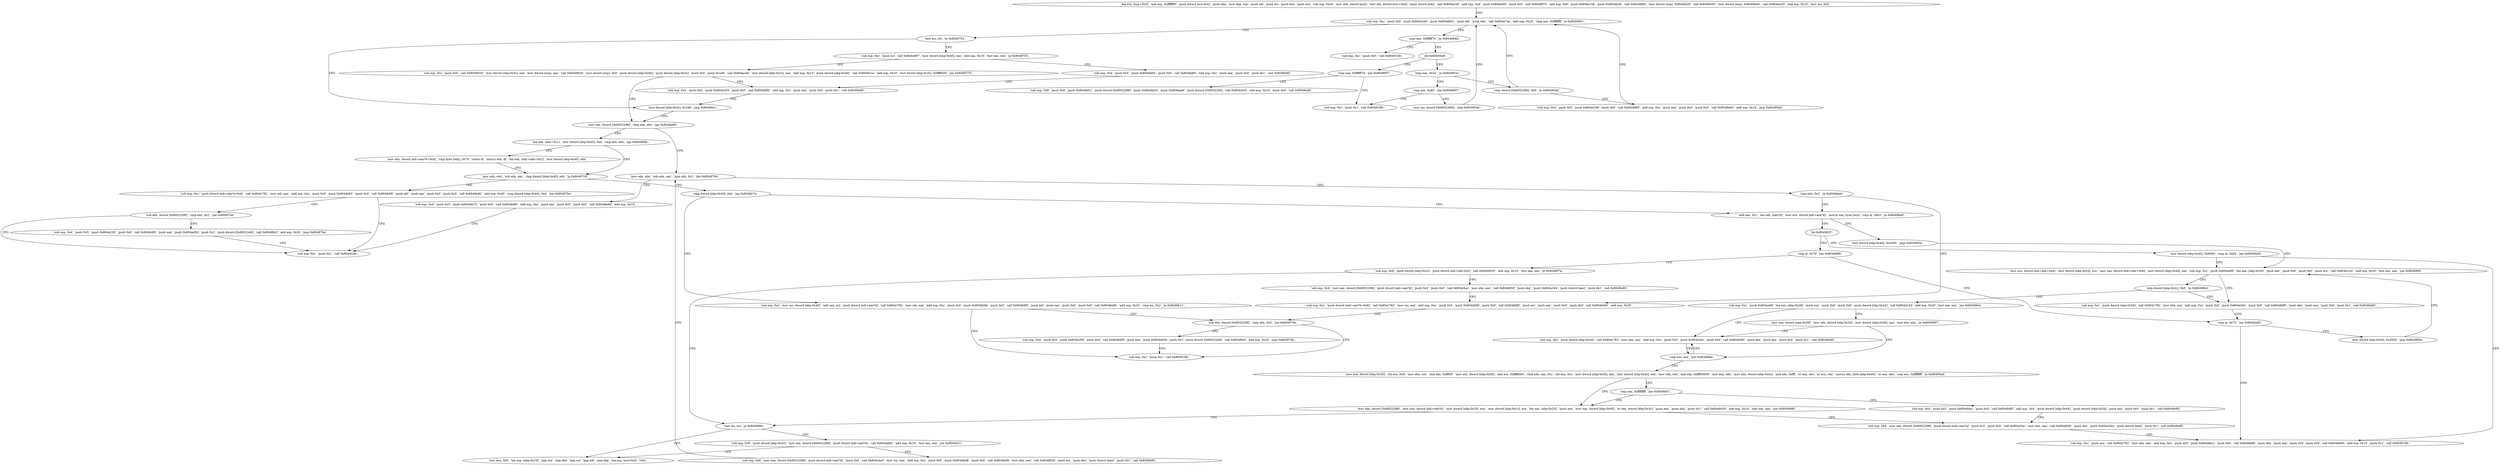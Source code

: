 digraph "func" {
"134518090" [label = "'lea ecx, [esp+0x4]', 'and esp, 0xfffffff0', 'push dword [ecx-0x4]', 'push ebp', 'mov ebp, esp', 'push edi', 'push esi', 'push ebx', 'push ecx', 'sub esp, 0x54', 'mov ebx, dword [ecx]', 'mov edi, dword [ecx+0x4]', 'push dword [edi]', 'call 0x804ae36', 'add esp, 0x8', 'push 0x804e46f', 'push 0x6', 'call 0x8048f70', 'add esp, 0x8', 'push 0x804e158', 'push 0x804db28', 'call 0x8048fd0', 'mov dword [esp], 0x804db28', 'call 0x8048e00', 'mov dword [esp], 0x8049b60', 'call 0x804da20', 'add esp, 0x10', 'mov esi, 0x0', " ]
"134518187" [label = "'sub esp, 0xc', 'push 0x0', 'push 0x804e2e0', 'push 0x804db61', 'push edi', 'push ebx', 'call 0x804a7ea', 'add esp, 0x20', 'cmp eax, 0xffffffff', 'je 0x8049661', " ]
"134518369" [label = "'test esi, esi', 'je 0x8049791', " ]
"134518673" [label = "'mov dword [ebp-0x3c], 0x1b6', 'jmp 0x80496cc', " ]
"134518377" [label = "'sub esp, 0xc', 'push esi', 'call 0x804a987', 'mov dword [ebp-0x40], eax', 'add esp, 0x10', 'test eax, eax', 'je 0x8049755', " ]
"134518221" [label = "'cmp eax, 0xffffff7e', 'je 0x804964d', " ]
"134518349" [label = "'sub esp, 0xc', 'push 0x0', 'call 0x804918b', " ]
"134518228" [label = "'jle 0x80495e8', " ]
"134518476" [label = "'mov eax, dword [0x8052298]', 'cmp eax, ebx', 'jge 0x8049a68', " ]
"134518613" [label = "'sub esp, 0x4', 'push 0x5', 'push 0x804db65', 'push 0x0', 'call 0x8048df0', 'add esp, 0xc', 'push eax', 'push 0x0', 'push 0x1', 'call 0x8048e80', " ]
"134518400" [label = "'sub esp, 0xc', 'push 0x0', 'call 0x8049020', 'mov dword [ebp-0x3c], eax', 'mov dword [esp], eax', 'call 0x8049020', 'mov dword [esp], 0x0', 'push dword [ebp-0x40]', 'push dword [ebp-0x3c]', 'push 0x0', 'push 0x1b6', 'call 0x804acdb', 'mov dword [ebp-0x3c], eax', 'add esp, 0x14', 'push dword [ebp-0x40]', 'call 0x8049c1e', 'add esp, 0x10', 'test dword [ebp-0x3c], 0xfffffe00', 'jne 0x8049773', " ]
"134518248" [label = "'cmp eax, 0xffffff7d', 'jne 0x8049657', " ]
"134518230" [label = "'cmp eax, 0x5a', 'je 0x804961e', " ]
"134519400" [label = "'mov edx, ebx', 'sub edx, eax', 'cmp edx, 0x1', 'jbe 0x804979d', " ]
"134518489" [label = "'lea edx, [eax+0x1]', 'mov dword [ebp-0x40], 0x4', 'cmp edx, ebx', 'jge 0x80496fb', " ]
"134518643" [label = "'sub esp, 0x4', 'push 0x5', 'push 0x804e204', 'push 0x0', 'call 0x8048df0', 'add esp, 0xc', 'push eax', 'push 0x0', 'push 0x1', 'call 0x8048e80', " ]
"134518359" [label = "'sub esp, 0xc', 'push 0x1', 'call 0x804918b', " ]
"134518255" [label = "'sub esp, 0x8', 'push 0x0', 'push 0x804db51', 'push dword [0x8052288]', 'push 0x804db24', 'push 0x804daa8', 'push dword [0x80522f4]', 'call 0x804cbc5', 'add esp, 0x14', 'push 0x0', 'call 0x8048ed0', " ]
"134518302" [label = "'cmp dword [0x8052490], 0x0', 'je 0x80495ab', " ]
"134518235" [label = "'cmp eax, 0x6d', 'jne 0x8049657', " ]
"134518685" [label = "'sub esp, 0x4', 'push 0x5', 'push 0x804db72', 'push 0x0', 'call 0x8048df0', 'add esp, 0xc', 'push eax', 'push 0x0', 'push 0x0', 'call 0x8048e80', 'add esp, 0x10', " ]
"134519413" [label = "'cmp edx, 0x2', 'ja 0x8049ae4', " ]
"134518523" [label = "'mov edx, ebx', 'sub edx, eax', 'cmp dword [ebp-0x40], edx', 'ja 0x80497c8', " ]
"134518503" [label = "'mov edx, dword [edi+eax*4+0x4]', 'cmp byte [edx], 0x70', 'setne dl', 'movzx edx, dl', 'lea edx, [edx+edx+0x2]', 'mov dword [ebp-0x40], edx', " ]
"134518311" [label = "'sub esp, 0x4', 'push 0x5', 'push 0x804e1b8', 'push 0x0', 'call 0x8048df0', 'add esp, 0xc', 'push eax', 'push 0x0', 'push 0x0', 'call 0x8048e80', 'add esp, 0x10', 'jmp 0x80495ab', " ]
"134518240" [label = "'mov esi, dword [0x8052490]', 'jmp 0x80495ab', " ]
"134518718" [label = "'sub esp, 0xc', 'push 0x1', 'call 0x804918b', " ]
"134519524" [label = "'sub esp, 0xc', 'push dword [edi+eax*4+0x8]', 'call 0x804c782', 'mov esi, eax', 'add esp, 0xc', 'push 0x5', 'push 0x804db9b', 'push 0x0', 'call 0x8048df0', 'push esi', 'push eax', 'push 0x0', 'push 0x0', 'call 0x8048e80', 'add esp, 0x20', " ]
"134519418" [label = "'add eax, 0x1', 'lea edx, [eax*4]', 'mov ecx, dword [edi+eax*4]', 'movzx eax, byte [ecx]', 'cmp al, 0x63', 'je 0x80498a9', " ]
"134518728" [label = "'sub esp, 0xc', 'push dword [edi+ebx*4-0x4]', 'call 0x804c782', 'mov edi, eax', 'add esp, 0xc', 'push 0x5', 'push 0x804db82', 'push 0x0', 'call 0x8048df0', 'push edi', 'push eax', 'push 0x0', 'push 0x0', 'call 0x8048e80', 'add esp, 0x20', 'cmp dword [ebp-0x40], 0x4', 'jne 0x80497be', " ]
"134518536" [label = "'cmp dword [ebp-0x40], edx', 'jae 0x8049a7a', " ]
"134519569" [label = "'sub ebx, dword [0x8052298]', 'cmp ebx, 0x4', 'jne 0x804974b', " ]
"134518953" [label = "'mov dword [ebp-0x40], 0x2000', 'jmp 0x804983e', " ]
"134519442" [label = "'jle 0x804982f', " ]
"134518779" [label = "'sub ebx, dword [0x8052298]', 'cmp ebx, 0x2', 'jne 0x80497be', " ]
"134518545" [label = "'sub esp, 0xc', 'mov esi, dword [ebp-0x40]', 'add eax, esi', 'push dword [edi+eax*4]', 'call 0x804c782', 'mov edi, eax', 'add esp, 0xc', 'push 0x5', 'push 0x804db9b', 'push 0x0', 'call 0x8048df0', 'push edi', 'push eax', 'push 0x0', 'push 0x0', 'call 0x8048e80', 'add esp, 0x20', 'cmp esi, 0x2', 'je 0x8049b11', " ]
"134518603" [label = "'sub esp, 0xc', 'push 0x1', 'call 0x804918b', " ]
"134519584" [label = "'sub esp, 0x4', 'push 0x5', 'push 0x804e268', 'push 0x0', 'call 0x8048df0', 'push eax', 'push 0x804ed54', 'push 0x1', 'push dword [0x80522e8]', 'call 0x8048fc0', 'add esp, 0x20', 'jmp 0x804974b', " ]
"134518846" [label = "'mov ecx, dword [edi+edx+0x4]', 'mov dword [ebp-0x54], ecx', 'mov eax, dword [edi+edx+0x8]', 'mov dword [ebp-0x44], eax', 'sub esp, 0xc', 'push 0x804e46f', 'lea eax, [ebp-0x30]', 'push eax', 'push 0x0', 'push 0x0', 'push ecx', 'call 0x804d142', 'add esp, 0x20', 'test eax, eax', 'jne 0x804986f', " ]
"134518831" [label = "'mov dword [ebp-0x40], 0x6000', 'cmp al, 0x62', 'jne 0x8049a00', " ]
"134519448" [label = "'cmp al, 0x70', 'jne 0x8049898', " ]
"134518790" [label = "'sub esp, 0x4', 'push 0x5', 'push 0x804e230', 'push 0x0', 'call 0x8048df0', 'push eax', 'push 0x804ed54', 'push 0x1', 'push dword [0x80522e8]', 'call 0x8048fc0', 'add esp, 0x20', 'jmp 0x80497be', " ]
"134518895" [label = "'sub esp, 0xc', 'push dword [ebp-0x54]', 'call 0x804c782', 'mov ebx, eax', 'add esp, 0xc', 'push 0x5', 'push 0x804e29c', 'push 0x0', 'call 0x8048df0', 'push ebx', 'push eax', 'push 0x0', 'push 0x1', 'call 0x8048e80', " ]
"134518889" [label = "'cmp dword [ebp-0x2c], 0x0', 'je 0x80498b2', " ]
"134519296" [label = "'sub esp, 0xc', 'push ecx', 'call 0x804c782', 'mov ebx, eax', 'add esp, 0xc', 'push 0x5', 'push 0x804dbc1', 'push 0x0', 'call 0x8048df0', 'push ebx', 'push eax', 'push 0x0', 'push 0x0', 'call 0x8048e80', 'add esp, 0x14', 'push 0x1', 'call 0x804918b', " ]
"134518936" [label = "'cmp al, 0x75', 'jne 0x8049a00', " ]
"134519456" [label = "'sub esp, 0x8', 'push dword [ebp-0x3c]', 'push dword [edi+edx-0x4]', 'call 0x8049050', 'add esp, 0x10', 'test eax, eax', 'je 0x804997a', " ]
"134518962" [label = "'sub esp, 0xc', 'push 0x804e46f', 'lea eax, [ebp-0x28]', 'push eax', 'push 0x0', 'push 0x0', 'push dword [ebp-0x44]', 'call 0x804d142', 'add esp, 0x20', 'test eax, eax', 'jne 0x80498de', " ]
"134518944" [label = "'mov dword [ebp-0x40], 0x2000', 'jmp 0x804983e', " ]
"134519162" [label = "'test esi, esi', 'je 0x804999c', " ]
"134519482" [label = "'sub esp, 0x4', 'mov eax, dword [0x8052298]', 'push dword [edi+eax*4]', 'push 0x3', 'push 0x0', 'call 0x804c5ac', 'mov ebx, eax', 'call 0x8048f30', 'push ebx', 'push 0x804e344', 'push dword [eax]', 'push 0x1', 'call 0x8048e80', " ]
"134519006" [label = "'sub esp, 0xc', 'push dword [ebp-0x44]', 'call 0x804c782', 'mov ebx, eax', 'add esp, 0xc', 'push 0x5', 'push 0x804e2bc', 'push 0x0', 'call 0x8048df0', 'push ebx', 'push eax', 'push 0x0', 'push 0x1', 'call 0x8048e80', " ]
"134518993" [label = "'mov eax, dword [ebp-0x28]', 'mov edx, dword [ebp-0x24]', 'mov dword [ebp-0x48], eax', 'test edx, edx', 'je 0x8049907', " ]
"134519196" [label = "'mov eax, 0x0', 'lea esp, [ebp-0x10]', 'pop ecx', 'pop ebx', 'pop esi', 'pop edi', 'pop ebp', 'lea esp, [ecx-0x4]', 'retn', " ]
"134519166" [label = "'sub esp, 0x8', 'push dword [ebp-0x3c]', 'mov eax, dword [0x8052298]', 'push dword [edi+eax*4]', 'call 0x804a882', 'add esp, 0x10', 'test eax, eax', 'jne 0x8049a31', " ]
"134519047" [label = "'cmp eax, eax', 'jne 0x80498de', " ]
"134519345" [label = "'sub esp, 0x8', 'mov eax, dword [0x8052298]', 'push dword [edi+eax*4]', 'push 0x4', 'call 0x804c4a3', 'mov esi, eax', 'add esp, 0xc', 'push 0x5', 'push 0x804dbd8', 'push 0x0', 'call 0x8048df0', 'mov ebx, eax', 'call 0x8048f30', 'push esi', 'push ebx', 'push dword [eax]', 'push 0x1', 'call 0x8048e80', " ]
"134519051" [label = "'mov ecx, dword [ebp-0x30]', 'shl ecx, 0x8', 'mov ebx, ecx', 'and ebx, 0xfff00', 'mov ecx, dword [ebp-0x30]', 'and ecx, 0xfffff000', 'shld edx, eax, 0xc', 'shl eax, 0xc', 'mov dword [ebp-0x50], eax', 'mov dword [ebp-0x4c], edx', 'mov edx, eax', 'and edx, 0xfff00000', 'mov eax, edx', 'mov edx, dword [ebp-0x4c]', 'and edx, 0xfff', 'or eax, ebx', 'or ecx, edx', 'movzx ebx, byte [ebp-0x48]', 'or eax, ebx', 'cmp ecx, 0xffffffff', 'je 0x80499ad', " ]
"134519213" [label = "'cmp eax, 0xffffffff', 'jne 0x8049951', " ]
"134519121" [label = "'mov edx, dword [0x8052298]', 'mov edx, dword [edi+edx*4]', 'mov dword [ebp-0x20], eax', 'mov dword [ebp-0x1c], ecx', 'lea eax, [ebp-0x20]', 'push eax', 'mov eax, dword [ebp-0x40]', 'or eax, dword [ebp-0x3c]', 'push eax', 'push edx', 'push 0x1', 'call 0x8049030', 'add esp, 0x10', 'test eax, eax', 'jne 0x80499d6', " ]
"134519218" [label = "'sub esp, 0x4', 'push 0x5', 'push 0x804dbac', 'push 0x0', 'call 0x8048df0', 'add esp, 0x4', 'push dword [ebp-0x44]', 'push dword [ebp-0x54]', 'push eax', 'push 0x0', 'push 0x1', 'call 0x8048e80', " ]
"134519254" [label = "'sub esp, 0x4', 'mov eax, dword [0x8052298]', 'push dword [edi+eax*4]', 'push 0x3', 'push 0x0', 'call 0x804c5ac', 'mov ebx, eax', 'call 0x8048f30', 'push ebx', 'push 0x804e344', 'push dword [eax]', 'push 0x1', 'call 0x8048e80', " ]
"134518090" -> "134518187" [ label = "CFG" ]
"134518187" -> "134518369" [ label = "CFG" ]
"134518187" -> "134518221" [ label = "CFG" ]
"134518369" -> "134518673" [ label = "CFG" ]
"134518369" -> "134518377" [ label = "CFG" ]
"134518673" -> "134518476" [ label = "CFG" ]
"134518377" -> "134518613" [ label = "CFG" ]
"134518377" -> "134518400" [ label = "CFG" ]
"134518221" -> "134518349" [ label = "CFG" ]
"134518221" -> "134518228" [ label = "CFG" ]
"134518228" -> "134518248" [ label = "CFG" ]
"134518228" -> "134518230" [ label = "CFG" ]
"134518476" -> "134519400" [ label = "CFG" ]
"134518476" -> "134518489" [ label = "CFG" ]
"134518613" -> "134518643" [ label = "CFG" ]
"134518400" -> "134518643" [ label = "CFG" ]
"134518400" -> "134518476" [ label = "CFG" ]
"134518248" -> "134518359" [ label = "CFG" ]
"134518248" -> "134518255" [ label = "CFG" ]
"134518230" -> "134518302" [ label = "CFG" ]
"134518230" -> "134518235" [ label = "CFG" ]
"134519400" -> "134518685" [ label = "CFG" ]
"134519400" -> "134519413" [ label = "CFG" ]
"134518489" -> "134518523" [ label = "CFG" ]
"134518489" -> "134518503" [ label = "CFG" ]
"134518643" -> "134518673" [ label = "CFG" ]
"134518302" -> "134518187" [ label = "CFG" ]
"134518302" -> "134518311" [ label = "CFG" ]
"134518235" -> "134518359" [ label = "CFG" ]
"134518235" -> "134518240" [ label = "CFG" ]
"134518685" -> "134518718" [ label = "CFG" ]
"134519413" -> "134519524" [ label = "CFG" ]
"134519413" -> "134519418" [ label = "CFG" ]
"134518523" -> "134518728" [ label = "CFG" ]
"134518523" -> "134518536" [ label = "CFG" ]
"134518503" -> "134518523" [ label = "CFG" ]
"134518311" -> "134518187" [ label = "CFG" ]
"134518240" -> "134518187" [ label = "CFG" ]
"134519524" -> "134519569" [ label = "CFG" ]
"134519418" -> "134518953" [ label = "CFG" ]
"134519418" -> "134519442" [ label = "CFG" ]
"134518728" -> "134518718" [ label = "CFG" ]
"134518728" -> "134518779" [ label = "CFG" ]
"134518536" -> "134519418" [ label = "CFG" ]
"134518536" -> "134518545" [ label = "CFG" ]
"134519569" -> "134518603" [ label = "CFG" ]
"134519569" -> "134519584" [ label = "CFG" ]
"134518953" -> "134518846" [ label = "CFG" ]
"134519442" -> "134518831" [ label = "CFG" ]
"134519442" -> "134519448" [ label = "CFG" ]
"134518779" -> "134518718" [ label = "CFG" ]
"134518779" -> "134518790" [ label = "CFG" ]
"134518545" -> "134519569" [ label = "CFG" ]
"134518545" -> "134518603" [ label = "CFG" ]
"134519584" -> "134518603" [ label = "CFG" ]
"134518846" -> "134518895" [ label = "CFG" ]
"134518846" -> "134518889" [ label = "CFG" ]
"134518831" -> "134519296" [ label = "CFG" ]
"134518831" -> "134518846" [ label = "CFG" ]
"134519448" -> "134518936" [ label = "CFG" ]
"134519448" -> "134519456" [ label = "CFG" ]
"134518790" -> "134518718" [ label = "CFG" ]
"134518895" -> "134518936" [ label = "CFG" ]
"134518889" -> "134518962" [ label = "CFG" ]
"134518889" -> "134518895" [ label = "CFG" ]
"134518936" -> "134519296" [ label = "CFG" ]
"134518936" -> "134518944" [ label = "CFG" ]
"134519456" -> "134519162" [ label = "CFG" ]
"134519456" -> "134519482" [ label = "CFG" ]
"134518962" -> "134519006" [ label = "CFG" ]
"134518962" -> "134518993" [ label = "CFG" ]
"134518944" -> "134518846" [ label = "CFG" ]
"134519162" -> "134519196" [ label = "CFG" ]
"134519162" -> "134519166" [ label = "CFG" ]
"134519482" -> "134519524" [ label = "CFG" ]
"134519006" -> "134519047" [ label = "CFG" ]
"134518993" -> "134519047" [ label = "CFG" ]
"134518993" -> "134519006" [ label = "CFG" ]
"134519166" -> "134519345" [ label = "CFG" ]
"134519166" -> "134519196" [ label = "CFG" ]
"134519047" -> "134519006" [ label = "CFG" ]
"134519047" -> "134519051" [ label = "CFG" ]
"134519345" -> "134519400" [ label = "CFG" ]
"134519051" -> "134519213" [ label = "CFG" ]
"134519051" -> "134519121" [ label = "CFG" ]
"134519213" -> "134519121" [ label = "CFG" ]
"134519213" -> "134519218" [ label = "CFG" ]
"134519121" -> "134519254" [ label = "CFG" ]
"134519121" -> "134519162" [ label = "CFG" ]
"134519218" -> "134519254" [ label = "CFG" ]
"134519254" -> "134519296" [ label = "CFG" ]
}
